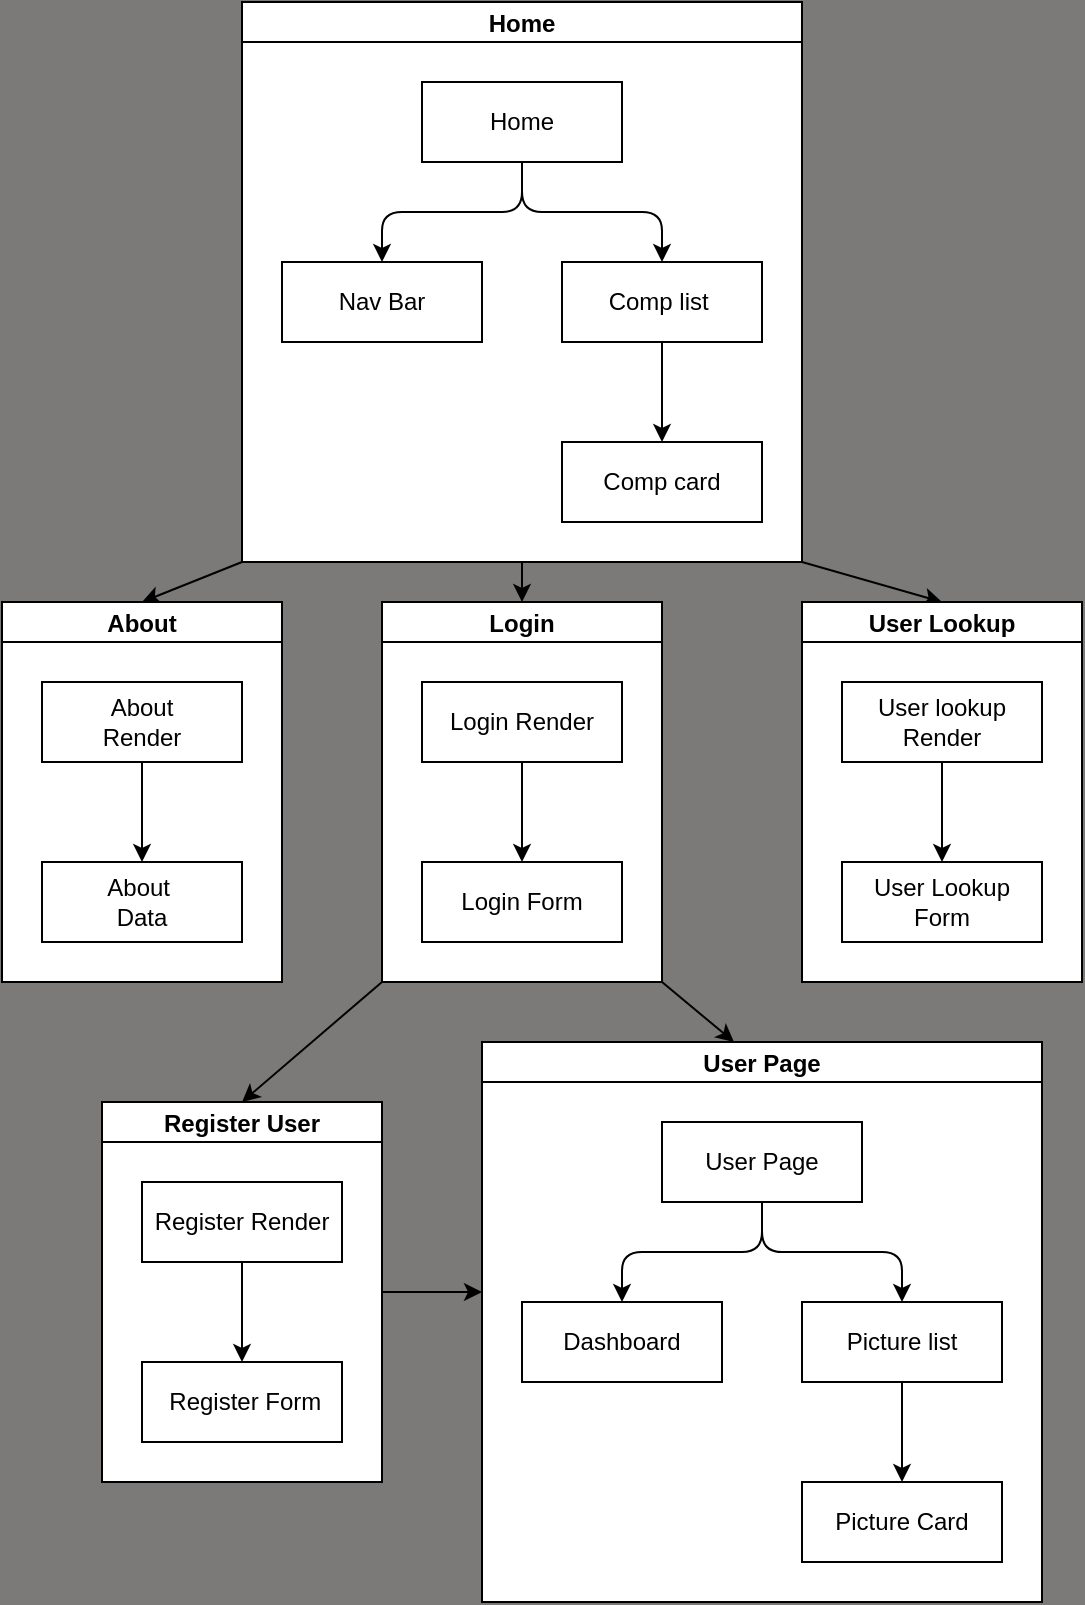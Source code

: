 <mxfile>
    <diagram id="gGCnoPv-f7fdcyJBy2vh" name="Page-1">
        <mxGraphModel dx="1132" dy="702" grid="1" gridSize="10" guides="1" tooltips="1" connect="1" arrows="1" fold="1" page="1" pageScale="1" pageWidth="850" pageHeight="1100" background="#7B7A79" math="0" shadow="0">
            <root>
                <mxCell id="0"/>
                <mxCell id="1" parent="0"/>
                <mxCell id="99" style="edgeStyle=none;html=1;exitX=0;exitY=1;exitDx=0;exitDy=0;entryX=0.5;entryY=0;entryDx=0;entryDy=0;" parent="1" source="32" target="47" edge="1">
                    <mxGeometry relative="1" as="geometry"/>
                </mxCell>
                <mxCell id="100" style="edgeStyle=none;html=1;exitX=1;exitY=1;exitDx=0;exitDy=0;entryX=0.5;entryY=0;entryDx=0;entryDy=0;" parent="1" source="32" target="85" edge="1">
                    <mxGeometry relative="1" as="geometry"/>
                </mxCell>
                <mxCell id="32" value="Home" style="swimlane;startSize=20;horizontal=1;childLayout=treeLayout;horizontalTree=0;resizable=0;containerType=tree;fontSize=12;gradientColor=none;fillStyle=auto;swimlaneFillColor=default;" parent="1" vertex="1">
                    <mxGeometry x="270" y="10" width="280" height="280" as="geometry"/>
                </mxCell>
                <mxCell id="33" value="Home" style="whiteSpace=wrap;html=1;" parent="32" vertex="1">
                    <mxGeometry x="90" y="40" width="100" height="40" as="geometry"/>
                </mxCell>
                <mxCell id="34" value="Nav Bar" style="whiteSpace=wrap;html=1;movable=1;resizable=1;rotatable=1;deletable=1;editable=1;connectable=1;" parent="32" vertex="1">
                    <mxGeometry x="20" y="130" width="100" height="40" as="geometry"/>
                </mxCell>
                <mxCell id="35" value="" style="edgeStyle=elbowEdgeStyle;elbow=vertical;html=1;rounded=1;curved=0;sourcePerimeterSpacing=0;targetPerimeterSpacing=0;startSize=6;endSize=6;" parent="32" source="33" target="34" edge="1">
                    <mxGeometry relative="1" as="geometry"/>
                </mxCell>
                <mxCell id="36" value="Comp list&lt;span style=&quot;white-space: pre;&quot;&gt;&#9;&lt;/span&gt;" style="whiteSpace=wrap;html=1;" parent="32" vertex="1">
                    <mxGeometry x="160" y="130" width="100" height="40" as="geometry"/>
                </mxCell>
                <mxCell id="37" value="" style="edgeStyle=elbowEdgeStyle;elbow=vertical;html=1;rounded=1;curved=0;sourcePerimeterSpacing=0;targetPerimeterSpacing=0;startSize=6;endSize=6;" parent="32" source="33" target="36" edge="1">
                    <mxGeometry relative="1" as="geometry"/>
                </mxCell>
                <mxCell id="44" value="" style="edgeStyle=elbowEdgeStyle;elbow=vertical;html=1;rounded=1;curved=0;sourcePerimeterSpacing=0;targetPerimeterSpacing=0;startSize=6;endSize=6;" parent="32" source="36" target="45" edge="1">
                    <mxGeometry relative="1" as="geometry">
                        <mxPoint x="430" y="330" as="sourcePoint"/>
                    </mxGeometry>
                </mxCell>
                <mxCell id="45" value="Comp card" style="whiteSpace=wrap;html=1;" parent="32" vertex="1">
                    <mxGeometry x="160" y="220" width="100" height="40" as="geometry"/>
                </mxCell>
                <mxCell id="47" value="About" style="swimlane;startSize=20;horizontal=1;childLayout=treeLayout;horizontalTree=0;resizable=0;containerType=tree;fontSize=12;swimlaneFillColor=default;" parent="1" vertex="1">
                    <mxGeometry x="150" y="310" width="140" height="190" as="geometry"/>
                </mxCell>
                <mxCell id="93" value="About&amp;nbsp;&lt;br&gt;Data" style="whiteSpace=wrap;html=1;" parent="47" vertex="1">
                    <mxGeometry x="20" y="130" width="100" height="40" as="geometry"/>
                </mxCell>
                <mxCell id="92" value="About&lt;br&gt;Render" style="whiteSpace=wrap;html=1;" parent="47" vertex="1">
                    <mxGeometry x="20" y="40" width="100" height="40" as="geometry"/>
                </mxCell>
                <mxCell id="94" value="" style="endArrow=classic;html=1;entryX=0.5;entryY=0;entryDx=0;entryDy=0;exitX=0.5;exitY=1;exitDx=0;exitDy=0;" parent="47" source="92" target="93" edge="1">
                    <mxGeometry width="50" height="50" relative="1" as="geometry">
                        <mxPoint x="250" y="110" as="sourcePoint"/>
                        <mxPoint x="300" y="60" as="targetPoint"/>
                    </mxGeometry>
                </mxCell>
                <mxCell id="101" style="edgeStyle=none;html=1;exitX=0;exitY=1;exitDx=0;exitDy=0;entryX=0.5;entryY=0;entryDx=0;entryDy=0;" parent="1" source="53" target="60" edge="1">
                    <mxGeometry relative="1" as="geometry"/>
                </mxCell>
                <mxCell id="102" style="edgeStyle=none;html=1;exitX=1;exitY=1;exitDx=0;exitDy=0;entryX=0.45;entryY=0;entryDx=0;entryDy=0;entryPerimeter=0;" parent="1" source="53" target="67" edge="1">
                    <mxGeometry relative="1" as="geometry"/>
                </mxCell>
                <mxCell id="53" value="Login" style="swimlane;startSize=20;horizontal=1;childLayout=treeLayout;horizontalTree=0;resizable=0;containerType=tree;fontSize=12;swimlaneFillColor=default;" parent="1" vertex="1">
                    <mxGeometry x="340" y="310" width="140" height="190" as="geometry"/>
                </mxCell>
                <mxCell id="54" value="Login Render" style="whiteSpace=wrap;html=1;" parent="53" vertex="1">
                    <mxGeometry x="20" y="40" width="100" height="40" as="geometry"/>
                </mxCell>
                <mxCell id="55" value="Login Form" style="whiteSpace=wrap;html=1;" parent="53" vertex="1">
                    <mxGeometry x="20" y="130" width="100" height="40" as="geometry"/>
                </mxCell>
                <mxCell id="56" value="" style="edgeStyle=elbowEdgeStyle;elbow=vertical;html=1;rounded=1;curved=0;sourcePerimeterSpacing=0;targetPerimeterSpacing=0;startSize=6;endSize=6;" parent="53" source="54" target="55" edge="1">
                    <mxGeometry relative="1" as="geometry">
                        <Array as="points">
                            <mxPoint x="70" y="110"/>
                        </Array>
                    </mxGeometry>
                </mxCell>
                <mxCell id="103" style="edgeStyle=none;html=1;exitX=1;exitY=0.5;exitDx=0;exitDy=0;" parent="1" source="60" edge="1">
                    <mxGeometry relative="1" as="geometry">
                        <mxPoint x="390" y="655" as="targetPoint"/>
                    </mxGeometry>
                </mxCell>
                <mxCell id="60" value="Register User" style="swimlane;startSize=20;horizontal=1;childLayout=treeLayout;horizontalTree=0;resizable=0;containerType=tree;fontSize=12;swimlaneFillColor=default;" parent="1" vertex="1">
                    <mxGeometry x="200" y="560" width="140" height="190" as="geometry"/>
                </mxCell>
                <mxCell id="61" value="Register Render" style="whiteSpace=wrap;html=1;" parent="60" vertex="1">
                    <mxGeometry x="20" y="40" width="100" height="40" as="geometry"/>
                </mxCell>
                <mxCell id="62" value="&amp;nbsp;Register Form" style="whiteSpace=wrap;html=1;" parent="60" vertex="1">
                    <mxGeometry x="20" y="130" width="100" height="40" as="geometry"/>
                </mxCell>
                <mxCell id="63" value="" style="edgeStyle=elbowEdgeStyle;elbow=vertical;html=1;rounded=1;curved=0;sourcePerimeterSpacing=0;targetPerimeterSpacing=0;startSize=6;endSize=6;" parent="60" source="61" target="62" edge="1">
                    <mxGeometry relative="1" as="geometry"/>
                </mxCell>
                <mxCell id="67" value="User Page" style="swimlane;startSize=20;horizontal=1;childLayout=treeLayout;horizontalTree=0;resizable=0;containerType=tree;fontSize=12;swimlaneFillColor=default;" parent="1" vertex="1">
                    <mxGeometry x="390" y="530" width="280" height="280" as="geometry"/>
                </mxCell>
                <mxCell id="68" value="User Page" style="whiteSpace=wrap;html=1;" parent="67" vertex="1">
                    <mxGeometry x="90" y="40" width="100" height="40" as="geometry"/>
                </mxCell>
                <mxCell id="69" value="Dashboard" style="whiteSpace=wrap;html=1;" parent="67" vertex="1">
                    <mxGeometry x="20" y="130" width="100" height="40" as="geometry"/>
                </mxCell>
                <mxCell id="70" value="" style="edgeStyle=elbowEdgeStyle;elbow=vertical;html=1;rounded=1;curved=0;sourcePerimeterSpacing=0;targetPerimeterSpacing=0;startSize=6;endSize=6;" parent="67" source="68" target="69" edge="1">
                    <mxGeometry relative="1" as="geometry"/>
                </mxCell>
                <mxCell id="71" value="Picture list" style="whiteSpace=wrap;html=1;" parent="67" vertex="1">
                    <mxGeometry x="160" y="130" width="100" height="40" as="geometry"/>
                </mxCell>
                <mxCell id="72" value="" style="edgeStyle=elbowEdgeStyle;elbow=vertical;html=1;rounded=1;curved=0;sourcePerimeterSpacing=0;targetPerimeterSpacing=0;startSize=6;endSize=6;" parent="67" source="68" target="71" edge="1">
                    <mxGeometry relative="1" as="geometry"/>
                </mxCell>
                <mxCell id="77" value="" style="edgeStyle=elbowEdgeStyle;elbow=vertical;html=1;rounded=1;curved=0;sourcePerimeterSpacing=0;targetPerimeterSpacing=0;startSize=6;endSize=6;" parent="67" source="71" target="78" edge="1">
                    <mxGeometry relative="1" as="geometry">
                        <mxPoint x="380" y="680" as="sourcePoint"/>
                    </mxGeometry>
                </mxCell>
                <mxCell id="78" value="Picture Card" style="whiteSpace=wrap;html=1;" parent="67" vertex="1">
                    <mxGeometry x="160" y="220" width="100" height="40" as="geometry"/>
                </mxCell>
                <mxCell id="85" value="User Lookup" style="swimlane;startSize=20;horizontal=1;childLayout=treeLayout;horizontalTree=0;resizable=0;containerType=tree;fontSize=12;swimlaneFillColor=default;" parent="1" vertex="1">
                    <mxGeometry x="550" y="310" width="140" height="190" as="geometry"/>
                </mxCell>
                <mxCell id="86" value="User lookup Render" style="whiteSpace=wrap;html=1;" parent="85" vertex="1">
                    <mxGeometry x="20" y="40" width="100" height="40" as="geometry"/>
                </mxCell>
                <mxCell id="87" value="User Lookup Form" style="whiteSpace=wrap;html=1;" parent="85" vertex="1">
                    <mxGeometry x="20" y="130" width="100" height="40" as="geometry"/>
                </mxCell>
                <mxCell id="88" value="" style="edgeStyle=elbowEdgeStyle;elbow=vertical;html=1;rounded=1;curved=0;sourcePerimeterSpacing=0;targetPerimeterSpacing=0;startSize=6;endSize=6;" parent="85" source="86" target="87" edge="1">
                    <mxGeometry relative="1" as="geometry"/>
                </mxCell>
                <mxCell id="98" value="" style="endArrow=classic;html=1;exitX=0.5;exitY=1;exitDx=0;exitDy=0;entryX=0.5;entryY=0;entryDx=0;entryDy=0;" parent="1" source="32" target="53" edge="1">
                    <mxGeometry width="50" height="50" relative="1" as="geometry">
                        <mxPoint x="400" y="420" as="sourcePoint"/>
                        <mxPoint x="450" y="370" as="targetPoint"/>
                    </mxGeometry>
                </mxCell>
            </root>
        </mxGraphModel>
    </diagram>
</mxfile>